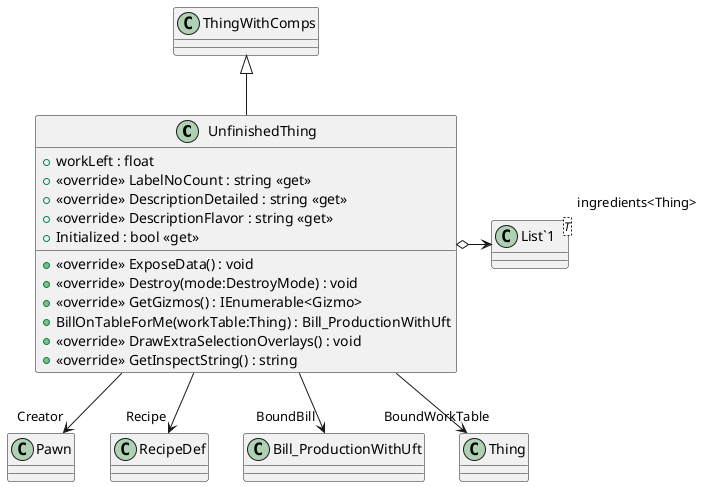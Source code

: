 @startuml
class UnfinishedThing {
    + workLeft : float
    + <<override>> LabelNoCount : string <<get>>
    + <<override>> DescriptionDetailed : string <<get>>
    + <<override>> DescriptionFlavor : string <<get>>
    + Initialized : bool <<get>>
    + <<override>> ExposeData() : void
    + <<override>> Destroy(mode:DestroyMode) : void
    + <<override>> GetGizmos() : IEnumerable<Gizmo>
    + BillOnTableForMe(workTable:Thing) : Bill_ProductionWithUft
    + <<override>> DrawExtraSelectionOverlays() : void
    + <<override>> GetInspectString() : string
}
class "List`1"<T> {
}
ThingWithComps <|-- UnfinishedThing
UnfinishedThing o-> "ingredients<Thing>" "List`1"
UnfinishedThing --> "Creator" Pawn
UnfinishedThing --> "Recipe" RecipeDef
UnfinishedThing --> "BoundBill" Bill_ProductionWithUft
UnfinishedThing --> "BoundWorkTable" Thing
@enduml
